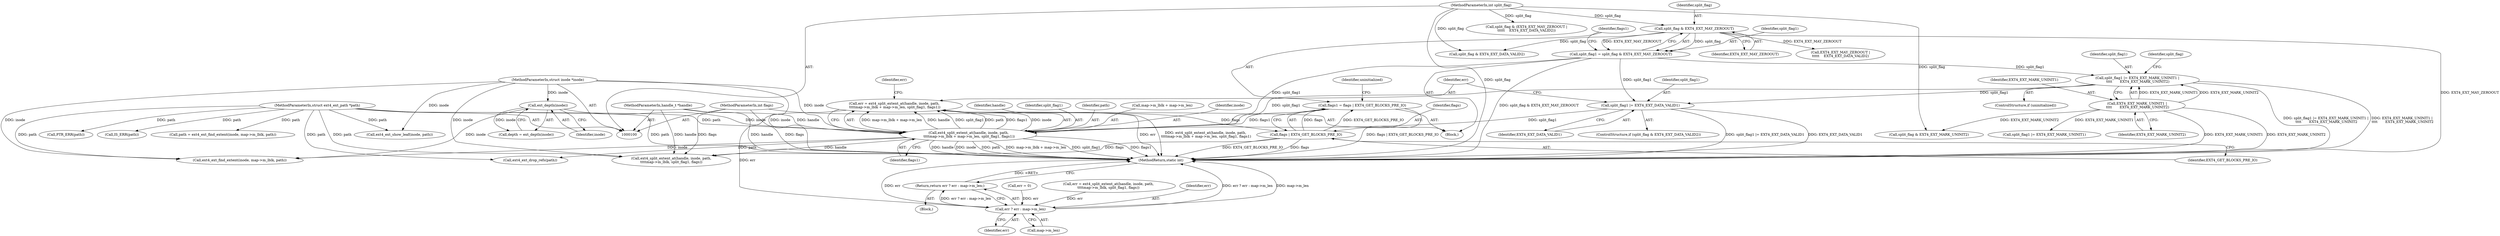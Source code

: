 digraph "0_linux_dee1f973ca341c266229faa5a1a5bb268bed3531_1@integer" {
"1000181" [label="(Call,err = ext4_split_extent_at(handle, inode, path,\n \t\t\t\tmap->m_lblk + map->m_len, split_flag1, flags1))"];
"1000183" [label="(Call,ext4_split_extent_at(handle, inode, path,\n \t\t\t\tmap->m_lblk + map->m_len, split_flag1, flags1))"];
"1000101" [label="(MethodParameterIn,handle_t *handle)"];
"1000121" [label="(Call,ext_depth(inode))"];
"1000102" [label="(MethodParameterIn,struct inode *inode)"];
"1000103" [label="(MethodParameterIn,struct ext4_ext_path *path)"];
"1000178" [label="(Call,split_flag1 |= EXT4_EXT_DATA_VALID1)"];
"1000157" [label="(Call,split_flag1 = split_flag & EXT4_EXT_MAY_ZEROOUT)"];
"1000159" [label="(Call,split_flag & EXT4_EXT_MAY_ZEROOUT)"];
"1000105" [label="(MethodParameterIn,int split_flag)"];
"1000169" [label="(Call,split_flag1 |= EXT4_EXT_MARK_UNINIT1 |\n \t\t\t\t       EXT4_EXT_MARK_UNINIT2)"];
"1000171" [label="(Call,EXT4_EXT_MARK_UNINIT1 |\n \t\t\t\t       EXT4_EXT_MARK_UNINIT2)"];
"1000162" [label="(Call,flags1 = flags | EXT4_GET_BLOCKS_PRE_IO)"];
"1000164" [label="(Call,flags | EXT4_GET_BLOCKS_PRE_IO)"];
"1000106" [label="(MethodParameterIn,int flags)"];
"1000260" [label="(Call,err ? err : map->m_len)"];
"1000259" [label="(Return,return err ? err : map->m_len;)"];
"1000226" [label="(Call,EXT4_EXT_MAY_ZEROOUT |\n\t\t\t\t\t    EXT4_EXT_DATA_VALID2)"];
"1000184" [label="(Identifier,handle)"];
"1000102" [label="(MethodParameterIn,struct inode *inode)"];
"1000106" [label="(MethodParameterIn,int flags)"];
"1000101" [label="(MethodParameterIn,handle_t *handle)"];
"1000182" [label="(Identifier,err)"];
"1000199" [label="(Call,ext4_ext_drop_refs(path))"];
"1000243" [label="(Call,ext4_split_extent_at(handle, inode, path,\n\t\t\t\tmap->m_lblk, split_flag1, flags))"];
"1000179" [label="(Identifier,split_flag1)"];
"1000163" [label="(Identifier,flags1)"];
"1000235" [label="(Call,split_flag & EXT4_EXT_MARK_UNINIT2)"];
"1000157" [label="(Call,split_flag1 = split_flag & EXT4_EXT_MAY_ZEROOUT)"];
"1000197" [label="(Identifier,err)"];
"1000170" [label="(Identifier,split_flag1)"];
"1000167" [label="(ControlStructure,if (uninitialized))"];
"1000180" [label="(Identifier,EXT4_EXT_DATA_VALID1)"];
"1000266" [label="(MethodReturn,static int)"];
"1000194" [label="(Identifier,split_flag1)"];
"1000166" [label="(Identifier,EXT4_GET_BLOCKS_PRE_IO)"];
"1000119" [label="(Call,depth = ext_depth(inode))"];
"1000174" [label="(ControlStructure,if (split_flag & EXT4_EXT_DATA_VALID2))"];
"1000213" [label="(Call,PTR_ERR(path))"];
"1000178" [label="(Call,split_flag1 |= EXT4_EXT_DATA_VALID1)"];
"1000113" [label="(Call,err = 0)"];
"1000255" [label="(Call,ext4_ext_show_leaf(inode, path))"];
"1000173" [label="(Identifier,EXT4_EXT_MARK_UNINIT2)"];
"1000260" [label="(Call,err ? err : map->m_len)"];
"1000186" [label="(Identifier,path)"];
"1000156" [label="(Block,)"];
"1000187" [label="(Call,map->m_lblk + map->m_len)"];
"1000176" [label="(Identifier,split_flag)"];
"1000168" [label="(Identifier,uninitialized)"];
"1000262" [label="(Identifier,err)"];
"1000263" [label="(Call,map->m_len)"];
"1000241" [label="(Call,err = ext4_split_extent_at(handle, inode, path,\n\t\t\t\tmap->m_lblk, split_flag1, flags))"];
"1000159" [label="(Call,split_flag & EXT4_EXT_MAY_ZEROOUT)"];
"1000165" [label="(Identifier,flags)"];
"1000175" [label="(Call,split_flag & EXT4_EXT_DATA_VALID2)"];
"1000224" [label="(Call,split_flag & (EXT4_EXT_MAY_ZEROOUT |\n\t\t\t\t\t    EXT4_EXT_DATA_VALID2))"];
"1000172" [label="(Identifier,EXT4_EXT_MARK_UNINIT1)"];
"1000161" [label="(Identifier,EXT4_EXT_MAY_ZEROOUT)"];
"1000183" [label="(Call,ext4_split_extent_at(handle, inode, path,\n \t\t\t\tmap->m_lblk + map->m_len, split_flag1, flags1))"];
"1000195" [label="(Identifier,flags1)"];
"1000210" [label="(Call,IS_ERR(path))"];
"1000158" [label="(Identifier,split_flag1)"];
"1000231" [label="(Call,split_flag1 |= EXT4_EXT_MARK_UNINIT1)"];
"1000259" [label="(Return,return err ? err : map->m_len;)"];
"1000107" [label="(Block,)"];
"1000185" [label="(Identifier,inode)"];
"1000181" [label="(Call,err = ext4_split_extent_at(handle, inode, path,\n \t\t\t\tmap->m_lblk + map->m_len, split_flag1, flags1))"];
"1000201" [label="(Call,path = ext4_ext_find_extent(inode, map->m_lblk, path))"];
"1000203" [label="(Call,ext4_ext_find_extent(inode, map->m_lblk, path))"];
"1000261" [label="(Identifier,err)"];
"1000171" [label="(Call,EXT4_EXT_MARK_UNINIT1 |\n \t\t\t\t       EXT4_EXT_MARK_UNINIT2)"];
"1000169" [label="(Call,split_flag1 |= EXT4_EXT_MARK_UNINIT1 |\n \t\t\t\t       EXT4_EXT_MARK_UNINIT2)"];
"1000103" [label="(MethodParameterIn,struct ext4_ext_path *path)"];
"1000162" [label="(Call,flags1 = flags | EXT4_GET_BLOCKS_PRE_IO)"];
"1000122" [label="(Identifier,inode)"];
"1000160" [label="(Identifier,split_flag)"];
"1000164" [label="(Call,flags | EXT4_GET_BLOCKS_PRE_IO)"];
"1000105" [label="(MethodParameterIn,int split_flag)"];
"1000121" [label="(Call,ext_depth(inode))"];
"1000181" -> "1000156"  [label="AST: "];
"1000181" -> "1000183"  [label="CFG: "];
"1000182" -> "1000181"  [label="AST: "];
"1000183" -> "1000181"  [label="AST: "];
"1000197" -> "1000181"  [label="CFG: "];
"1000181" -> "1000266"  [label="DDG: err"];
"1000181" -> "1000266"  [label="DDG: ext4_split_extent_at(handle, inode, path,\n \t\t\t\tmap->m_lblk + map->m_len, split_flag1, flags1)"];
"1000183" -> "1000181"  [label="DDG: map->m_lblk + map->m_len"];
"1000183" -> "1000181"  [label="DDG: handle"];
"1000183" -> "1000181"  [label="DDG: split_flag1"];
"1000183" -> "1000181"  [label="DDG: path"];
"1000183" -> "1000181"  [label="DDG: flags1"];
"1000183" -> "1000181"  [label="DDG: inode"];
"1000181" -> "1000260"  [label="DDG: err"];
"1000183" -> "1000195"  [label="CFG: "];
"1000184" -> "1000183"  [label="AST: "];
"1000185" -> "1000183"  [label="AST: "];
"1000186" -> "1000183"  [label="AST: "];
"1000187" -> "1000183"  [label="AST: "];
"1000194" -> "1000183"  [label="AST: "];
"1000195" -> "1000183"  [label="AST: "];
"1000183" -> "1000266"  [label="DDG: inode"];
"1000183" -> "1000266"  [label="DDG: path"];
"1000183" -> "1000266"  [label="DDG: map->m_lblk + map->m_len"];
"1000183" -> "1000266"  [label="DDG: split_flag1"];
"1000183" -> "1000266"  [label="DDG: flags1"];
"1000183" -> "1000266"  [label="DDG: handle"];
"1000101" -> "1000183"  [label="DDG: handle"];
"1000121" -> "1000183"  [label="DDG: inode"];
"1000102" -> "1000183"  [label="DDG: inode"];
"1000103" -> "1000183"  [label="DDG: path"];
"1000178" -> "1000183"  [label="DDG: split_flag1"];
"1000157" -> "1000183"  [label="DDG: split_flag1"];
"1000169" -> "1000183"  [label="DDG: split_flag1"];
"1000162" -> "1000183"  [label="DDG: flags1"];
"1000183" -> "1000199"  [label="DDG: path"];
"1000183" -> "1000203"  [label="DDG: inode"];
"1000183" -> "1000243"  [label="DDG: handle"];
"1000101" -> "1000100"  [label="AST: "];
"1000101" -> "1000266"  [label="DDG: handle"];
"1000101" -> "1000243"  [label="DDG: handle"];
"1000121" -> "1000119"  [label="AST: "];
"1000121" -> "1000122"  [label="CFG: "];
"1000122" -> "1000121"  [label="AST: "];
"1000119" -> "1000121"  [label="CFG: "];
"1000121" -> "1000119"  [label="DDG: inode"];
"1000102" -> "1000121"  [label="DDG: inode"];
"1000121" -> "1000203"  [label="DDG: inode"];
"1000102" -> "1000100"  [label="AST: "];
"1000102" -> "1000266"  [label="DDG: inode"];
"1000102" -> "1000203"  [label="DDG: inode"];
"1000102" -> "1000243"  [label="DDG: inode"];
"1000102" -> "1000255"  [label="DDG: inode"];
"1000103" -> "1000100"  [label="AST: "];
"1000103" -> "1000266"  [label="DDG: path"];
"1000103" -> "1000199"  [label="DDG: path"];
"1000103" -> "1000201"  [label="DDG: path"];
"1000103" -> "1000203"  [label="DDG: path"];
"1000103" -> "1000210"  [label="DDG: path"];
"1000103" -> "1000213"  [label="DDG: path"];
"1000103" -> "1000243"  [label="DDG: path"];
"1000103" -> "1000255"  [label="DDG: path"];
"1000178" -> "1000174"  [label="AST: "];
"1000178" -> "1000180"  [label="CFG: "];
"1000179" -> "1000178"  [label="AST: "];
"1000180" -> "1000178"  [label="AST: "];
"1000182" -> "1000178"  [label="CFG: "];
"1000178" -> "1000266"  [label="DDG: split_flag1 |= EXT4_EXT_DATA_VALID1"];
"1000178" -> "1000266"  [label="DDG: EXT4_EXT_DATA_VALID1"];
"1000157" -> "1000178"  [label="DDG: split_flag1"];
"1000169" -> "1000178"  [label="DDG: split_flag1"];
"1000157" -> "1000156"  [label="AST: "];
"1000157" -> "1000159"  [label="CFG: "];
"1000158" -> "1000157"  [label="AST: "];
"1000159" -> "1000157"  [label="AST: "];
"1000163" -> "1000157"  [label="CFG: "];
"1000157" -> "1000266"  [label="DDG: split_flag & EXT4_EXT_MAY_ZEROOUT"];
"1000159" -> "1000157"  [label="DDG: split_flag"];
"1000159" -> "1000157"  [label="DDG: EXT4_EXT_MAY_ZEROOUT"];
"1000157" -> "1000169"  [label="DDG: split_flag1"];
"1000159" -> "1000161"  [label="CFG: "];
"1000160" -> "1000159"  [label="AST: "];
"1000161" -> "1000159"  [label="AST: "];
"1000159" -> "1000266"  [label="DDG: EXT4_EXT_MAY_ZEROOUT"];
"1000105" -> "1000159"  [label="DDG: split_flag"];
"1000159" -> "1000175"  [label="DDG: split_flag"];
"1000159" -> "1000226"  [label="DDG: EXT4_EXT_MAY_ZEROOUT"];
"1000105" -> "1000100"  [label="AST: "];
"1000105" -> "1000266"  [label="DDG: split_flag"];
"1000105" -> "1000175"  [label="DDG: split_flag"];
"1000105" -> "1000224"  [label="DDG: split_flag"];
"1000105" -> "1000235"  [label="DDG: split_flag"];
"1000169" -> "1000167"  [label="AST: "];
"1000169" -> "1000171"  [label="CFG: "];
"1000170" -> "1000169"  [label="AST: "];
"1000171" -> "1000169"  [label="AST: "];
"1000176" -> "1000169"  [label="CFG: "];
"1000169" -> "1000266"  [label="DDG: split_flag1 |= EXT4_EXT_MARK_UNINIT1 |\n \t\t\t\t       EXT4_EXT_MARK_UNINIT2"];
"1000169" -> "1000266"  [label="DDG: EXT4_EXT_MARK_UNINIT1 |\n \t\t\t\t       EXT4_EXT_MARK_UNINIT2"];
"1000171" -> "1000169"  [label="DDG: EXT4_EXT_MARK_UNINIT1"];
"1000171" -> "1000169"  [label="DDG: EXT4_EXT_MARK_UNINIT2"];
"1000171" -> "1000173"  [label="CFG: "];
"1000172" -> "1000171"  [label="AST: "];
"1000173" -> "1000171"  [label="AST: "];
"1000171" -> "1000266"  [label="DDG: EXT4_EXT_MARK_UNINIT1"];
"1000171" -> "1000266"  [label="DDG: EXT4_EXT_MARK_UNINIT2"];
"1000171" -> "1000231"  [label="DDG: EXT4_EXT_MARK_UNINIT1"];
"1000171" -> "1000235"  [label="DDG: EXT4_EXT_MARK_UNINIT2"];
"1000162" -> "1000156"  [label="AST: "];
"1000162" -> "1000164"  [label="CFG: "];
"1000163" -> "1000162"  [label="AST: "];
"1000164" -> "1000162"  [label="AST: "];
"1000168" -> "1000162"  [label="CFG: "];
"1000162" -> "1000266"  [label="DDG: flags | EXT4_GET_BLOCKS_PRE_IO"];
"1000164" -> "1000162"  [label="DDG: flags"];
"1000164" -> "1000162"  [label="DDG: EXT4_GET_BLOCKS_PRE_IO"];
"1000164" -> "1000166"  [label="CFG: "];
"1000165" -> "1000164"  [label="AST: "];
"1000166" -> "1000164"  [label="AST: "];
"1000164" -> "1000266"  [label="DDG: EXT4_GET_BLOCKS_PRE_IO"];
"1000164" -> "1000266"  [label="DDG: flags"];
"1000106" -> "1000164"  [label="DDG: flags"];
"1000164" -> "1000243"  [label="DDG: flags"];
"1000106" -> "1000100"  [label="AST: "];
"1000106" -> "1000266"  [label="DDG: flags"];
"1000106" -> "1000243"  [label="DDG: flags"];
"1000260" -> "1000259"  [label="AST: "];
"1000260" -> "1000262"  [label="CFG: "];
"1000260" -> "1000263"  [label="CFG: "];
"1000261" -> "1000260"  [label="AST: "];
"1000262" -> "1000260"  [label="AST: "];
"1000263" -> "1000260"  [label="AST: "];
"1000259" -> "1000260"  [label="CFG: "];
"1000260" -> "1000266"  [label="DDG: err ? err : map->m_len"];
"1000260" -> "1000266"  [label="DDG: map->m_len"];
"1000260" -> "1000266"  [label="DDG: err"];
"1000260" -> "1000259"  [label="DDG: err ? err : map->m_len"];
"1000113" -> "1000260"  [label="DDG: err"];
"1000241" -> "1000260"  [label="DDG: err"];
"1000259" -> "1000107"  [label="AST: "];
"1000266" -> "1000259"  [label="CFG: "];
"1000259" -> "1000266"  [label="DDG: <RET>"];
}
